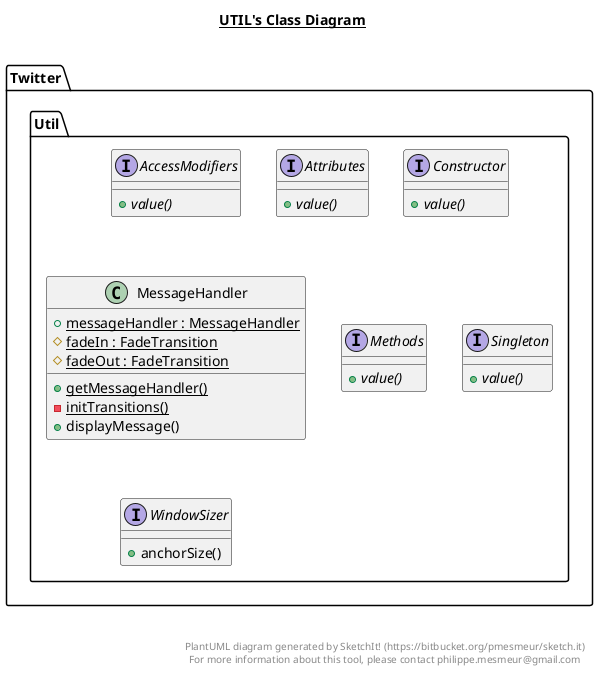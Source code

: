 @startuml

title __UTIL's Class Diagram__\n

  package Twitter {
    package Twitter.Util {
      interface AccessModifiers {
          {abstract} + value()
      }
    }
  }
  

  package Twitter {
    package Twitter.Util {
      interface Attributes {
          {abstract} + value()
      }
    }
  }
  

  package Twitter {
    package Twitter.Util {
      interface Constructor {
          {abstract} + value()
      }
    }
  }
  

  package Twitter {
    package Twitter.Util {
      class MessageHandler {
          {static} + messageHandler : MessageHandler
          {static} # fadeIn : FadeTransition
          {static} # fadeOut : FadeTransition
          {static} + getMessageHandler()
          {static} - initTransitions()
          + displayMessage()
      }
    }
  }
  

  package Twitter {
    package Twitter.Util {
      interface Methods {
          {abstract} + value()
      }
    }
  }
  

  package Twitter {
    package Twitter.Util {
      interface Singleton {
          {abstract} + value()
      }
    }
  }
  

  package Twitter {
    package Twitter.Util {
      interface WindowSizer {
          + anchorSize()
      }
    }
  }
  



right footer


PlantUML diagram generated by SketchIt! (https://bitbucket.org/pmesmeur/sketch.it)
For more information about this tool, please contact philippe.mesmeur@gmail.com
endfooter

@enduml
